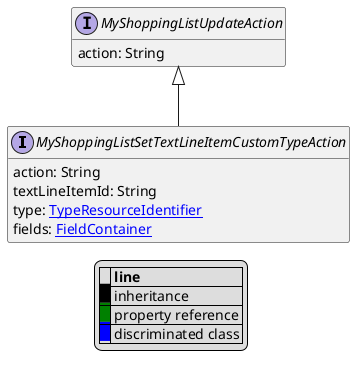@startuml

hide empty fields
hide empty methods
legend
|= |= line |
|<back:black>   </back>| inheritance |
|<back:green>   </back>| property reference |
|<back:blue>   </back>| discriminated class |
endlegend
interface MyShoppingListSetTextLineItemCustomTypeAction [[MyShoppingListSetTextLineItemCustomTypeAction.svg]] extends MyShoppingListUpdateAction {
    action: String
    textLineItemId: String
    type: [[TypeResourceIdentifier.svg TypeResourceIdentifier]]
    fields: [[FieldContainer.svg FieldContainer]]
}
interface MyShoppingListUpdateAction [[MyShoppingListUpdateAction.svg]]  {
    action: String
}





@enduml
